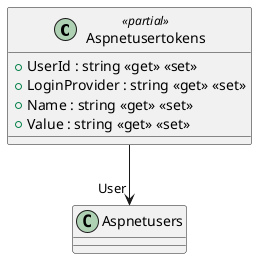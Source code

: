 @startuml
class Aspnetusertokens <<partial>> {
    + UserId : string <<get>> <<set>>
    + LoginProvider : string <<get>> <<set>>
    + Name : string <<get>> <<set>>
    + Value : string <<get>> <<set>>
}
Aspnetusertokens --> "User" Aspnetusers
@enduml
